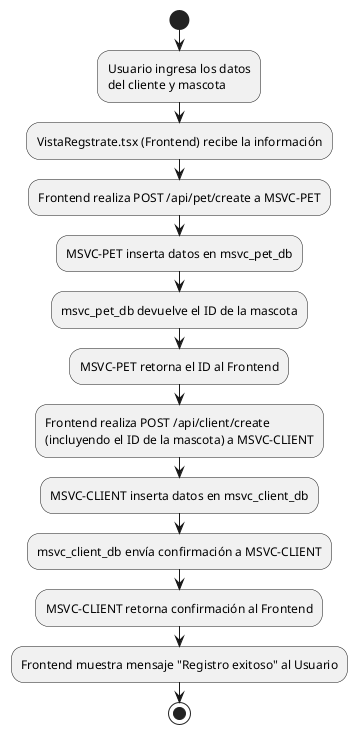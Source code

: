 @startuml
start
:Usuario ingresa los datos\ndel cliente y mascota;
:VistaRegstrate.tsx (Frontend) recibe la información;
:Frontend realiza POST /api/pet/create a MSVC-PET;
:MSVC-PET inserta datos en msvc_pet_db;
:msvc_pet_db devuelve el ID de la mascota;
:MSVC-PET retorna el ID al Frontend;
:Frontend realiza POST /api/client/create\n(incluyendo el ID de la mascota) a MSVC-CLIENT;
:MSVC-CLIENT inserta datos en msvc_client_db;
:msvc_client_db envía confirmación a MSVC-CLIENT;
:MSVC-CLIENT retorna confirmación al Frontend;
:Frontend muestra mensaje "Registro exitoso" al Usuario;
stop
@enduml